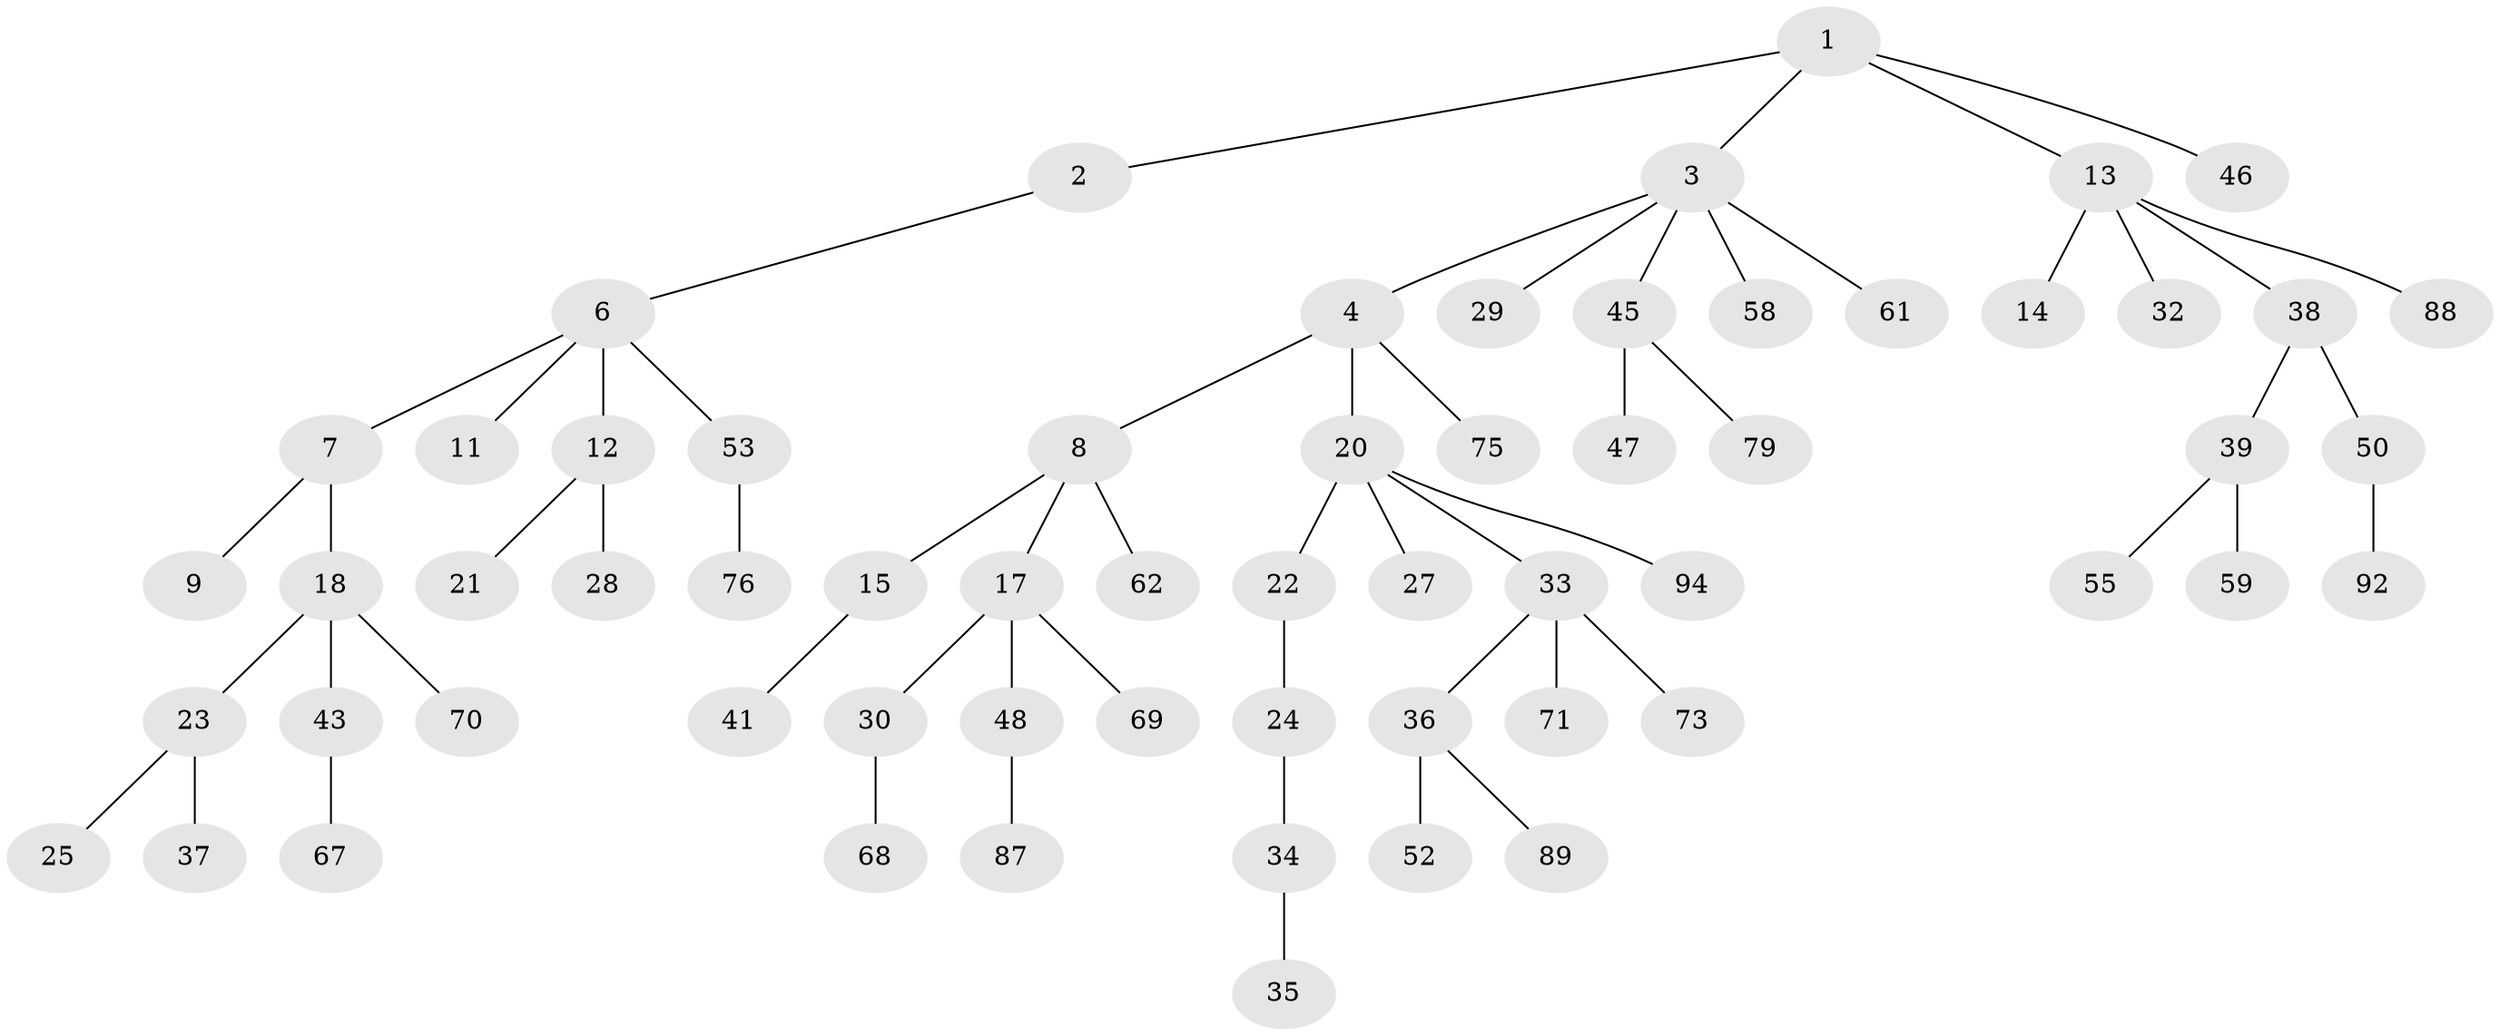 // original degree distribution, {3: 0.14736842105263157, 4: 0.06315789473684211, 6: 0.010526315789473684, 2: 0.2736842105263158, 1: 0.4631578947368421, 5: 0.042105263157894736}
// Generated by graph-tools (version 1.1) at 2025/11/02/27/25 16:11:26]
// undirected, 61 vertices, 60 edges
graph export_dot {
graph [start="1"]
  node [color=gray90,style=filled];
  1 [super="+5"];
  2 [super="+78"];
  3 [super="+19"];
  4;
  6 [super="+31"];
  7 [super="+57"];
  8 [super="+10"];
  9 [super="+83"];
  11;
  12 [super="+65"];
  13 [super="+16"];
  14;
  15 [super="+40"];
  17 [super="+81"];
  18 [super="+60"];
  20 [super="+51"];
  21 [super="+26"];
  22;
  23;
  24 [super="+80"];
  25 [super="+86"];
  27;
  28 [super="+42"];
  29 [super="+56"];
  30;
  32;
  33 [super="+49"];
  34 [super="+91"];
  35;
  36;
  37;
  38 [super="+44"];
  39 [super="+63"];
  41 [super="+84"];
  43 [super="+64"];
  45 [super="+54"];
  46 [super="+85"];
  47;
  48 [super="+74"];
  50 [super="+82"];
  52 [super="+77"];
  53;
  55 [super="+90"];
  58 [super="+66"];
  59;
  61;
  62;
  67;
  68 [super="+72"];
  69 [super="+93"];
  70;
  71;
  73;
  75 [super="+95"];
  76;
  79;
  87;
  88;
  89;
  92;
  94;
  1 -- 2;
  1 -- 3;
  1 -- 13;
  1 -- 46;
  2 -- 6;
  3 -- 4;
  3 -- 58;
  3 -- 45;
  3 -- 29;
  3 -- 61;
  4 -- 8;
  4 -- 20;
  4 -- 75;
  6 -- 7;
  6 -- 11;
  6 -- 12;
  6 -- 53;
  7 -- 9;
  7 -- 18;
  8 -- 15;
  8 -- 17;
  8 -- 62;
  12 -- 21;
  12 -- 28;
  13 -- 14;
  13 -- 32;
  13 -- 88;
  13 -- 38;
  15 -- 41;
  17 -- 30;
  17 -- 48;
  17 -- 69;
  18 -- 23;
  18 -- 43;
  18 -- 70;
  20 -- 22;
  20 -- 27;
  20 -- 33;
  20 -- 94;
  22 -- 24;
  23 -- 25;
  23 -- 37;
  24 -- 34;
  30 -- 68;
  33 -- 36;
  33 -- 73;
  33 -- 71;
  34 -- 35;
  36 -- 52;
  36 -- 89;
  38 -- 39;
  38 -- 50;
  39 -- 55;
  39 -- 59;
  43 -- 67;
  45 -- 47;
  45 -- 79;
  48 -- 87;
  50 -- 92;
  53 -- 76;
}
